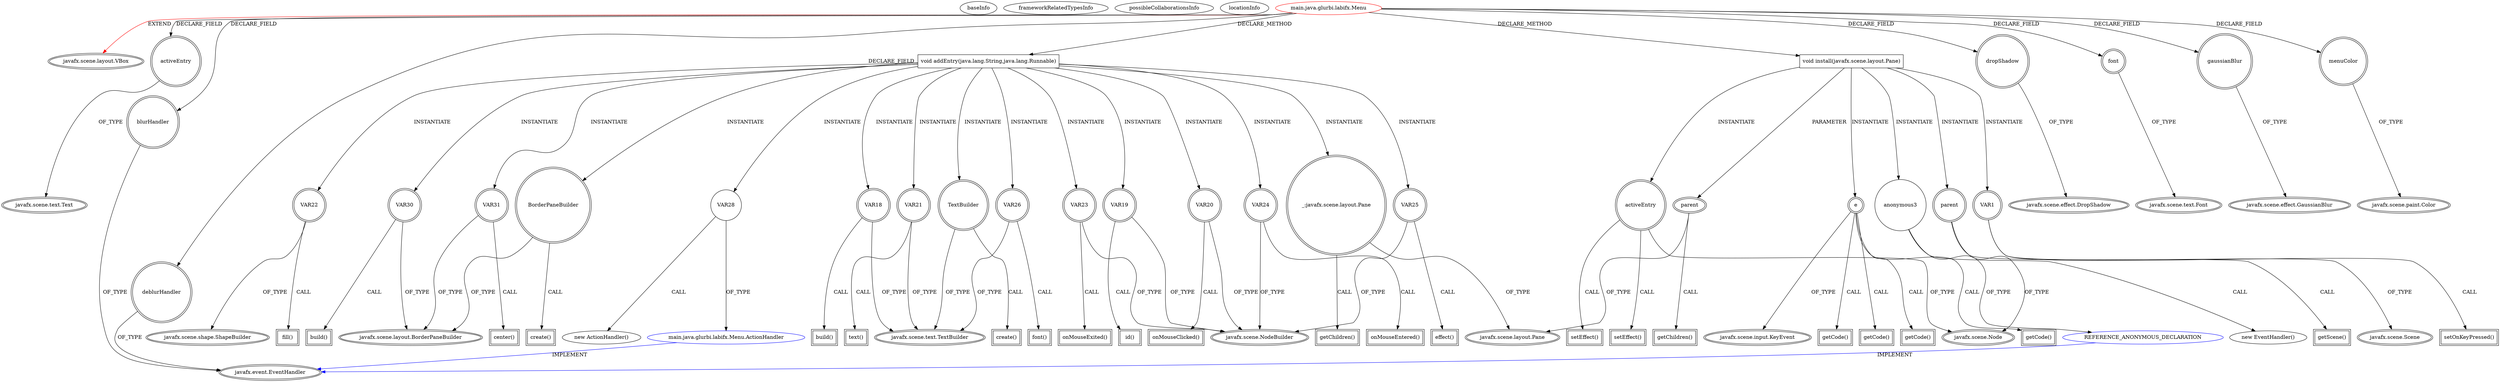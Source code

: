 digraph {
baseInfo[graphId=2763,category="extension_graph",isAnonymous=false,possibleRelation=true]
frameworkRelatedTypesInfo[0="javafx.scene.layout.VBox"]
possibleCollaborationsInfo[0="2763~CLIENT_METHOD_DECLARATION-INSTANTIATION-~javafx.scene.layout.VBox ~javafx.event.EventHandler ~false~true"]
locationInfo[projectName="glurbi-labifx",filePath="/glurbi-labifx/labifx-master/src/main/java/glurbi/labifx/Menu.java",contextSignature="Menu",graphId="2763"]
0[label="main.java.glurbi.labifx.Menu",vertexType="ROOT_CLIENT_CLASS_DECLARATION",isFrameworkType=false,color=red]
1[label="javafx.scene.layout.VBox",vertexType="FRAMEWORK_CLASS_TYPE",isFrameworkType=true,peripheries=2]
2[label="activeEntry",vertexType="FIELD_DECLARATION",isFrameworkType=true,peripheries=2,shape=circle]
3[label="javafx.scene.text.Text",vertexType="FRAMEWORK_CLASS_TYPE",isFrameworkType=true,peripheries=2]
4[label="blurHandler",vertexType="FIELD_DECLARATION",isFrameworkType=true,peripheries=2,shape=circle]
5[label="javafx.event.EventHandler",vertexType="FRAMEWORK_INTERFACE_TYPE",isFrameworkType=true,peripheries=2]
6[label="deblurHandler",vertexType="FIELD_DECLARATION",isFrameworkType=true,peripheries=2,shape=circle]
8[label="dropShadow",vertexType="FIELD_DECLARATION",isFrameworkType=true,peripheries=2,shape=circle]
9[label="javafx.scene.effect.DropShadow",vertexType="FRAMEWORK_CLASS_TYPE",isFrameworkType=true,peripheries=2]
10[label="font",vertexType="FIELD_DECLARATION",isFrameworkType=true,peripheries=2,shape=circle]
11[label="javafx.scene.text.Font",vertexType="FRAMEWORK_CLASS_TYPE",isFrameworkType=true,peripheries=2]
12[label="gaussianBlur",vertexType="FIELD_DECLARATION",isFrameworkType=true,peripheries=2,shape=circle]
13[label="javafx.scene.effect.GaussianBlur",vertexType="FRAMEWORK_CLASS_TYPE",isFrameworkType=true,peripheries=2]
14[label="menuColor",vertexType="FIELD_DECLARATION",isFrameworkType=true,peripheries=2,shape=circle]
15[label="javafx.scene.paint.Color",vertexType="FRAMEWORK_CLASS_TYPE",isFrameworkType=true,peripheries=2]
17[label="void install(javafx.scene.layout.Pane)",vertexType="CLIENT_METHOD_DECLARATION",isFrameworkType=false,shape=box]
18[label="parent",vertexType="PARAMETER_DECLARATION",isFrameworkType=true,peripheries=2]
19[label="javafx.scene.layout.Pane",vertexType="FRAMEWORK_CLASS_TYPE",isFrameworkType=true,peripheries=2]
21[label="getChildren()",vertexType="INSIDE_CALL",isFrameworkType=true,peripheries=2,shape=box]
22[label="VAR1",vertexType="VARIABLE_EXPRESION",isFrameworkType=true,peripheries=2,shape=circle]
24[label="javafx.scene.Scene",vertexType="FRAMEWORK_CLASS_TYPE",isFrameworkType=true,peripheries=2]
23[label="setOnKeyPressed()",vertexType="INSIDE_CALL",isFrameworkType=true,peripheries=2,shape=box]
25[label="parent",vertexType="VARIABLE_EXPRESION",isFrameworkType=true,peripheries=2,shape=circle]
27[label="javafx.scene.Node",vertexType="FRAMEWORK_CLASS_TYPE",isFrameworkType=true,peripheries=2]
26[label="getScene()",vertexType="INSIDE_CALL",isFrameworkType=true,peripheries=2,shape=box]
29[label="anonymous3",vertexType="VARIABLE_EXPRESION",isFrameworkType=false,shape=circle]
30[label="REFERENCE_ANONYMOUS_DECLARATION",vertexType="REFERENCE_ANONYMOUS_DECLARATION",isFrameworkType=false,color=blue]
28[label="new EventHandler()",vertexType="CONSTRUCTOR_CALL",isFrameworkType=false]
32[label="e",vertexType="VARIABLE_EXPRESION",isFrameworkType=true,peripheries=2,shape=circle]
34[label="javafx.scene.input.KeyEvent",vertexType="FRAMEWORK_CLASS_TYPE",isFrameworkType=true,peripheries=2]
33[label="getCode()",vertexType="INSIDE_CALL",isFrameworkType=true,peripheries=2,shape=box]
36[label="getCode()",vertexType="INSIDE_CALL",isFrameworkType=true,peripheries=2,shape=box]
38[label="getCode()",vertexType="INSIDE_CALL",isFrameworkType=true,peripheries=2,shape=box]
39[label="activeEntry",vertexType="VARIABLE_EXPRESION",isFrameworkType=true,peripheries=2,shape=circle]
40[label="setEffect()",vertexType="INSIDE_CALL",isFrameworkType=true,peripheries=2,shape=box]
43[label="setEffect()",vertexType="INSIDE_CALL",isFrameworkType=true,peripheries=2,shape=box]
45[label="getCode()",vertexType="INSIDE_CALL",isFrameworkType=true,peripheries=2,shape=box]
80[label="void addEntry(java.lang.String,java.lang.Runnable)",vertexType="CLIENT_METHOD_DECLARATION",isFrameworkType=false,shape=box]
81[label="VAR18",vertexType="VARIABLE_EXPRESION",isFrameworkType=true,peripheries=2,shape=circle]
83[label="javafx.scene.text.TextBuilder",vertexType="FRAMEWORK_CLASS_TYPE",isFrameworkType=true,peripheries=2]
82[label="build()",vertexType="INSIDE_CALL",isFrameworkType=true,peripheries=2,shape=box]
84[label="VAR19",vertexType="VARIABLE_EXPRESION",isFrameworkType=true,peripheries=2,shape=circle]
86[label="javafx.scene.NodeBuilder",vertexType="FRAMEWORK_CLASS_TYPE",isFrameworkType=true,peripheries=2]
85[label="id()",vertexType="INSIDE_CALL",isFrameworkType=true,peripheries=2,shape=box]
87[label="VAR20",vertexType="VARIABLE_EXPRESION",isFrameworkType=true,peripheries=2,shape=circle]
88[label="onMouseClicked()",vertexType="INSIDE_CALL",isFrameworkType=true,peripheries=2,shape=box]
90[label="VAR21",vertexType="VARIABLE_EXPRESION",isFrameworkType=true,peripheries=2,shape=circle]
91[label="text()",vertexType="INSIDE_CALL",isFrameworkType=true,peripheries=2,shape=box]
93[label="VAR22",vertexType="VARIABLE_EXPRESION",isFrameworkType=true,peripheries=2,shape=circle]
95[label="javafx.scene.shape.ShapeBuilder",vertexType="FRAMEWORK_CLASS_TYPE",isFrameworkType=true,peripheries=2]
94[label="fill()",vertexType="INSIDE_CALL",isFrameworkType=true,peripheries=2,shape=box]
96[label="VAR23",vertexType="VARIABLE_EXPRESION",isFrameworkType=true,peripheries=2,shape=circle]
97[label="onMouseExited()",vertexType="INSIDE_CALL",isFrameworkType=true,peripheries=2,shape=box]
99[label="VAR24",vertexType="VARIABLE_EXPRESION",isFrameworkType=true,peripheries=2,shape=circle]
100[label="onMouseEntered()",vertexType="INSIDE_CALL",isFrameworkType=true,peripheries=2,shape=box]
102[label="VAR25",vertexType="VARIABLE_EXPRESION",isFrameworkType=true,peripheries=2,shape=circle]
103[label="effect()",vertexType="INSIDE_CALL",isFrameworkType=true,peripheries=2,shape=box]
105[label="VAR26",vertexType="VARIABLE_EXPRESION",isFrameworkType=true,peripheries=2,shape=circle]
106[label="font()",vertexType="INSIDE_CALL",isFrameworkType=true,peripheries=2,shape=box]
108[label="TextBuilder",vertexType="VARIABLE_EXPRESION",isFrameworkType=true,peripheries=2,shape=circle]
109[label="create()",vertexType="INSIDE_CALL",isFrameworkType=true,peripheries=2,shape=box]
112[label="VAR28",vertexType="VARIABLE_EXPRESION",isFrameworkType=false,shape=circle]
113[label="main.java.glurbi.labifx.Menu.ActionHandler",vertexType="REFERENCE_CLIENT_CLASS_DECLARATION",isFrameworkType=false,color=blue]
111[label="new ActionHandler()",vertexType="CONSTRUCTOR_CALL",isFrameworkType=false]
115[label="_:javafx.scene.layout.Pane",vertexType="VARIABLE_EXPRESION",isFrameworkType=true,peripheries=2,shape=circle]
116[label="getChildren()",vertexType="INSIDE_CALL",isFrameworkType=true,peripheries=2,shape=box]
118[label="VAR30",vertexType="VARIABLE_EXPRESION",isFrameworkType=true,peripheries=2,shape=circle]
120[label="javafx.scene.layout.BorderPaneBuilder",vertexType="FRAMEWORK_CLASS_TYPE",isFrameworkType=true,peripheries=2]
119[label="build()",vertexType="INSIDE_CALL",isFrameworkType=true,peripheries=2,shape=box]
121[label="VAR31",vertexType="VARIABLE_EXPRESION",isFrameworkType=true,peripheries=2,shape=circle]
122[label="center()",vertexType="INSIDE_CALL",isFrameworkType=true,peripheries=2,shape=box]
124[label="BorderPaneBuilder",vertexType="VARIABLE_EXPRESION",isFrameworkType=true,peripheries=2,shape=circle]
125[label="create()",vertexType="INSIDE_CALL",isFrameworkType=true,peripheries=2,shape=box]
0->1[label="EXTEND",color=red]
0->2[label="DECLARE_FIELD"]
2->3[label="OF_TYPE"]
0->4[label="DECLARE_FIELD"]
4->5[label="OF_TYPE"]
0->6[label="DECLARE_FIELD"]
6->5[label="OF_TYPE"]
0->8[label="DECLARE_FIELD"]
8->9[label="OF_TYPE"]
0->10[label="DECLARE_FIELD"]
10->11[label="OF_TYPE"]
0->12[label="DECLARE_FIELD"]
12->13[label="OF_TYPE"]
0->14[label="DECLARE_FIELD"]
14->15[label="OF_TYPE"]
0->17[label="DECLARE_METHOD"]
18->19[label="OF_TYPE"]
17->18[label="PARAMETER"]
18->21[label="CALL"]
17->22[label="INSTANTIATE"]
22->24[label="OF_TYPE"]
22->23[label="CALL"]
17->25[label="INSTANTIATE"]
25->27[label="OF_TYPE"]
25->26[label="CALL"]
17->29[label="INSTANTIATE"]
30->5[label="IMPLEMENT",color=blue]
29->30[label="OF_TYPE"]
29->28[label="CALL"]
17->32[label="INSTANTIATE"]
32->34[label="OF_TYPE"]
32->33[label="CALL"]
32->36[label="CALL"]
32->38[label="CALL"]
17->39[label="INSTANTIATE"]
39->27[label="OF_TYPE"]
39->40[label="CALL"]
39->43[label="CALL"]
32->45[label="CALL"]
0->80[label="DECLARE_METHOD"]
80->81[label="INSTANTIATE"]
81->83[label="OF_TYPE"]
81->82[label="CALL"]
80->84[label="INSTANTIATE"]
84->86[label="OF_TYPE"]
84->85[label="CALL"]
80->87[label="INSTANTIATE"]
87->86[label="OF_TYPE"]
87->88[label="CALL"]
80->90[label="INSTANTIATE"]
90->83[label="OF_TYPE"]
90->91[label="CALL"]
80->93[label="INSTANTIATE"]
93->95[label="OF_TYPE"]
93->94[label="CALL"]
80->96[label="INSTANTIATE"]
96->86[label="OF_TYPE"]
96->97[label="CALL"]
80->99[label="INSTANTIATE"]
99->86[label="OF_TYPE"]
99->100[label="CALL"]
80->102[label="INSTANTIATE"]
102->86[label="OF_TYPE"]
102->103[label="CALL"]
80->105[label="INSTANTIATE"]
105->83[label="OF_TYPE"]
105->106[label="CALL"]
80->108[label="INSTANTIATE"]
108->83[label="OF_TYPE"]
108->109[label="CALL"]
80->112[label="INSTANTIATE"]
113->5[label="IMPLEMENT",color=blue]
112->113[label="OF_TYPE"]
112->111[label="CALL"]
80->115[label="INSTANTIATE"]
115->19[label="OF_TYPE"]
115->116[label="CALL"]
80->118[label="INSTANTIATE"]
118->120[label="OF_TYPE"]
118->119[label="CALL"]
80->121[label="INSTANTIATE"]
121->120[label="OF_TYPE"]
121->122[label="CALL"]
80->124[label="INSTANTIATE"]
124->120[label="OF_TYPE"]
124->125[label="CALL"]
}
